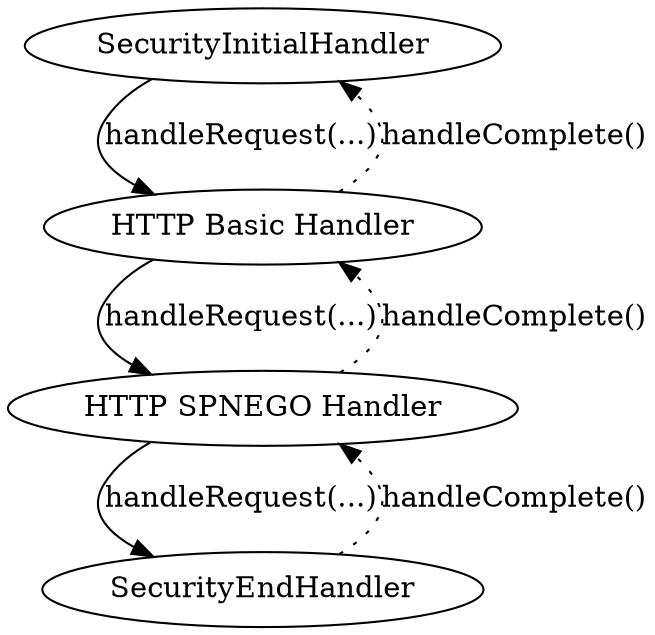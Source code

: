 digraph security_handlers {
    initial[label="SecurityInitialHandler"];
    basic[label="HTTP Basic Handler"];
    spnego[label="HTTP SPNEGO Handler"];
    end[label="SecurityEndHandler"];

    initial->basic [label="handleRequest(...)"];
    basic->spnego [label="handleRequest(...)"];
    spnego->end [label="handleRequest(...)"];

    end->spnego [style=dotted,label="handleComplete()"];
    spnego->basic [style=dotted,label="handleComplete()"];
    basic->initial [style=dotted,label="handleComplete()"];
}
